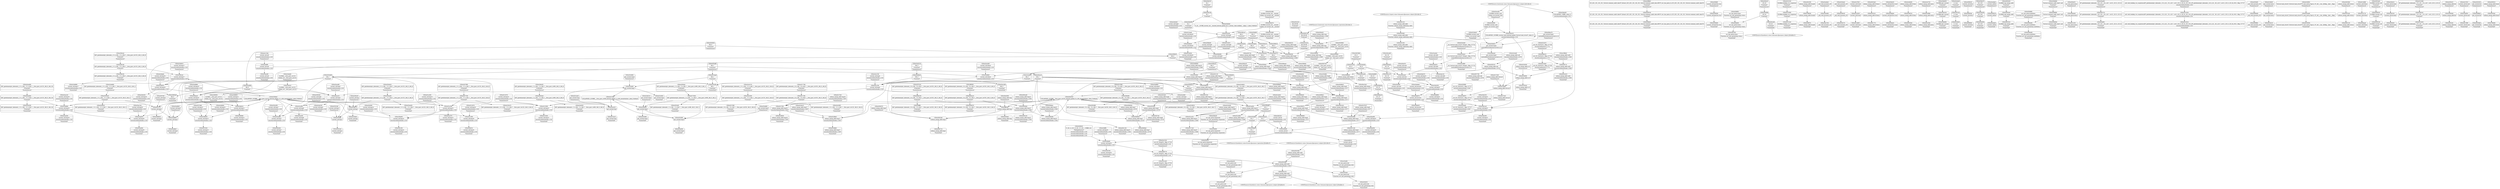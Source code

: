 digraph {
	CE0x42e9610 [shape=record,shape=Mrecord,label="{CE0x42e9610|current_sid:tmp17|security/selinux/hooks.c,218|*SummSource*}"]
	CE0x42f25d0 [shape=record,shape=Mrecord,label="{CE0x42f25d0|selinux_mmap_addr:tmp6|security/selinux/hooks.c,3278|*SummSource*}"]
	CE0x42ec990 [shape=record,shape=Mrecord,label="{CE0x42ec990|GLOBAL:current_task|Global_var:current_task}"]
	CE0x42f59f0 [shape=record,shape=Mrecord,label="{CE0x42f59f0|selinux_mmap_addr:tmp10|security/selinux/hooks.c,3280}"]
	CE0x42eb120 [shape=record,shape=Mrecord,label="{CE0x42eb120|current_sid:call4|security/selinux/hooks.c,218|*SummSink*}"]
	CE0x56c6390 [shape=record,shape=Mrecord,label="{CE0x56c6390|selinux_mmap_addr:tmp|*SummSource*}"]
	CE0x42ffa40 [shape=record,shape=Mrecord,label="{CE0x42ffa40|i32_(i32,_i32,_i16,_i32,_%struct.common_audit_data*)*_bitcast_(i32_(i32,_i32,_i16,_i32,_%struct.common_audit_data.495*)*_avc_has_perm_to_i32_(i32,_i32,_i16,_i32,_%struct.common_audit_data*)*)|*Constant*|*SummSink*}"]
	CE0x42f0df0 [shape=record,shape=Mrecord,label="{CE0x42f0df0|current_sid:land.lhs.true|*SummSource*}"]
	CE0x4333e80 [shape=record,shape=Mrecord,label="{CE0x4333e80|i64_1|*Constant*}"]
	CE0x5ff83f0 [shape=record,shape=Mrecord,label="{CE0x5ff83f0|i64*_getelementptr_inbounds_(_9_x_i64_,_9_x_i64_*___llvm_gcov_ctr255,_i64_0,_i64_0)|*Constant*|*SummSource*}"]
	CE0x4308dd0 [shape=record,shape=Mrecord,label="{CE0x4308dd0|selinux_mmap_addr:tobool|security/selinux/hooks.c,3277}"]
	CE0x4305710 [shape=record,shape=Mrecord,label="{CE0x4305710|selinux_mmap_addr:tmp1|*SummSink*}"]
	CE0x42e6860 [shape=record,shape=Mrecord,label="{CE0x42e6860|current_sid:tmp10|security/selinux/hooks.c,218|*SummSource*}"]
	CE0x42fde90 [shape=record,shape=Mrecord,label="{CE0x42fde90|avc_has_perm:tclass|Function::avc_has_perm&Arg::tclass::}"]
	CE0x4315000 [shape=record,shape=Mrecord,label="{CE0x4315000|GLOBAL:lockdep_rcu_suspicious|*Constant*}"]
	CE0x57f8500 [shape=record,shape=Mrecord,label="{CE0x57f8500|selinux_mmap_addr:if.end4}"]
	CE0x42e9ab0 [shape=record,shape=Mrecord,label="{CE0x42e9ab0|current_sid:tmp18|security/selinux/hooks.c,218|*SummSource*}"]
	CE0x434fa30 [shape=record,shape=Mrecord,label="{CE0x434fa30|i64*_getelementptr_inbounds_(_2_x_i64_,_2_x_i64_*___llvm_gcov_ctr98,_i64_0,_i64_0)|*Constant*|*SummSource*}"]
	CE0x42e9d60 [shape=record,shape=Mrecord,label="{CE0x42e9d60|current_sid:tmp19|security/selinux/hooks.c,218}"]
	CE0x4301130 [shape=record,shape=Mrecord,label="{CE0x4301130|selinux_mmap_addr:tmp13|security/selinux/hooks.c,3281|*SummSink*}"]
	CE0x4304040 [shape=record,shape=Mrecord,label="{CE0x4304040|selinux_mmap_addr:tmp2|security/selinux/hooks.c,3277|*SummSource*}"]
	CE0x42ece80 [shape=record,shape=Mrecord,label="{CE0x42ece80|current_sid:tmp5|security/selinux/hooks.c,218|*SummSource*}"]
	CE0x42f1f50 [shape=record,shape=Mrecord,label="{CE0x42f1f50|i32_0|*Constant*}"]
	CE0x42ee460 [shape=record,shape=Mrecord,label="{CE0x42ee460|_call_void_mcount()_#3}"]
	CE0x4318e40 [shape=record,shape=Mrecord,label="{CE0x4318e40|GLOBAL:current_task|Global_var:current_task|*SummSink*}"]
	CE0x4339e30 [shape=record,shape=Mrecord,label="{CE0x4339e30|_call_void_mcount()_#3}"]
	CE0x4305a40 [shape=record,shape=Mrecord,label="{CE0x4305a40|selinux_mmap_addr:tmp12|security/selinux/hooks.c,3281|*SummSource*}"]
	CE0x4339be0 [shape=record,shape=Mrecord,label="{CE0x4339be0|COLLAPSED:_GCMRE___llvm_gcov_ctr125_internal_global_11_x_i64_zeroinitializer:_elem_0:default:}"]
	CE0x42ef6d0 [shape=record,shape=Mrecord,label="{CE0x42ef6d0|current_sid:tobool|security/selinux/hooks.c,218}"]
	CE0x434cba0 [shape=record,shape=Mrecord,label="{CE0x434cba0|i32_78|*Constant*}"]
	CE0x434d690 [shape=record,shape=Mrecord,label="{CE0x434d690|current_sid:tmp21|security/selinux/hooks.c,218|*SummSink*}"]
	CE0x42ea540 [shape=record,shape=Mrecord,label="{CE0x42ea540|i64*_getelementptr_inbounds_(_11_x_i64_,_11_x_i64_*___llvm_gcov_ctr125,_i64_0,_i64_10)|*Constant*|*SummSink*}"]
	CE0x42f1ec0 [shape=record,shape=Mrecord,label="{CE0x42f1ec0|i64_65536|*Constant*|*SummSink*}"]
	CE0x4309770 [shape=record,shape=Mrecord,label="{CE0x4309770|_ret_i32_%tmp24,_!dbg_!27742|security/selinux/hooks.c,220}"]
	CE0x42e7950 [shape=record,shape=Mrecord,label="{CE0x42e7950|current_sid:if.end|*SummSource*}"]
	CE0x42e6510 [shape=record,shape=Mrecord,label="{CE0x42e6510|get_current:tmp2|*SummSource*}"]
	CE0x42ea490 [shape=record,shape=Mrecord,label="{CE0x42ea490|i64*_getelementptr_inbounds_(_11_x_i64_,_11_x_i64_*___llvm_gcov_ctr125,_i64_0,_i64_10)|*Constant*|*SummSource*}"]
	CE0x42fe010 [shape=record,shape=Mrecord,label="{CE0x42fe010|current_sid:tmp16|security/selinux/hooks.c,218|*SummSink*}"]
	CE0x6265a10 [shape=record,shape=Mrecord,label="{CE0x6265a10|i64*_getelementptr_inbounds_(_9_x_i64_,_9_x_i64_*___llvm_gcov_ctr255,_i64_0,_i64_0)|*Constant*}"]
	CE0x42fc990 [shape=record,shape=Mrecord,label="{CE0x42fc990|i16_45|*Constant*}"]
	CE0x4301f30 [shape=record,shape=Mrecord,label="{CE0x4301f30|selinux_mmap_addr:if.end4|*SummSource*}"]
	CE0x42f3510 [shape=record,shape=Mrecord,label="{CE0x42f3510|selinux_mmap_addr:call|security/selinux/hooks.c,3276}"]
	CE0x42f4930 [shape=record,shape=Mrecord,label="{CE0x42f4930|selinux_mmap_addr:cmp|security/selinux/hooks.c,3280}"]
	CE0x42f27e0 [shape=record,shape=Mrecord,label="{CE0x42f27e0|selinux_mmap_addr:tmp6|security/selinux/hooks.c,3278|*SummSink*}"]
	CE0x43016a0 [shape=record,shape=Mrecord,label="{CE0x43016a0|selinux_mmap_addr:if.then1|*SummSource*}"]
	CE0x4315be0 [shape=record,shape=Mrecord,label="{CE0x4315be0|_ret_i32_%retval.0,_!dbg_!27728|security/selinux/avc.c,775|*SummSink*}"]
	CE0x42e1a00 [shape=record,shape=Mrecord,label="{CE0x42e1a00|_ret_i32_%tmp24,_!dbg_!27742|security/selinux/hooks.c,220|*SummSink*}"]
	CE0x56c6470 [shape=record,shape=Mrecord,label="{CE0x56c6470|i64*_getelementptr_inbounds_(_9_x_i64_,_9_x_i64_*___llvm_gcov_ctr255,_i64_0,_i64_0)|*Constant*|*SummSink*}"]
	CE0x43193b0 [shape=record,shape=Mrecord,label="{CE0x43193b0|current_sid:tmp|*SummSink*}"]
	CE0x434e930 [shape=record,shape=Mrecord,label="{CE0x434e930|current_sid:tmp23|security/selinux/hooks.c,218|*SummSink*}"]
	CE0x5ff8560 [shape=record,shape=Mrecord,label="{CE0x5ff8560|selinux_mmap_addr:tmp}"]
	CE0x433bbb0 [shape=record,shape=Mrecord,label="{CE0x433bbb0|current_sid:land.lhs.true2}"]
	CE0x43352d0 [shape=record,shape=Mrecord,label="{CE0x43352d0|current_sid:tmp1|*SummSource*}"]
	CE0x4313aa0 [shape=record,shape=Mrecord,label="{CE0x4313aa0|i64_1|*Constant*}"]
	CE0x433cb50 [shape=record,shape=Mrecord,label="{CE0x433cb50|i64_5|*Constant*}"]
	CE0x4300930 [shape=record,shape=Mrecord,label="{CE0x4300930|selinux_mmap_addr:tmp7|security/selinux/hooks.c,3278|*SummSource*}"]
	CE0x434f450 [shape=record,shape=Mrecord,label="{CE0x434f450|0:_i32,_4:_i32,_8:_i32,_12:_i32,_:_CMRE_4,8_|*MultipleSource*|security/selinux/hooks.c,218|security/selinux/hooks.c,218|security/selinux/hooks.c,220}"]
	CE0x42fe310 [shape=record,shape=Mrecord,label="{CE0x42fe310|i8_1|*Constant*|*SummSource*}"]
	CE0x42e9680 [shape=record,shape=Mrecord,label="{CE0x42e9680|current_sid:tmp17|security/selinux/hooks.c,218|*SummSink*}"]
	CE0x433aa60 [shape=record,shape=Mrecord,label="{CE0x433aa60|i64*_getelementptr_inbounds_(_11_x_i64_,_11_x_i64_*___llvm_gcov_ctr125,_i64_0,_i64_0)|*Constant*}"]
	CE0x4309b90 [shape=record,shape=Mrecord,label="{CE0x4309b90|selinux_mmap_addr:tmp4|security/selinux/hooks.c,3277|*SummSink*}"]
	CE0x42f2c80 [shape=record,shape=Mrecord,label="{CE0x42f2c80|i64*_getelementptr_inbounds_(_2_x_i64_,_2_x_i64_*___llvm_gcov_ctr98,_i64_0,_i64_1)|*Constant*|*SummSink*}"]
	CE0x42e8400 [shape=record,shape=Mrecord,label="{CE0x42e8400|selinux_mmap_addr:if.then|*SummSource*}"]
	CE0x42ff710 [shape=record,shape=Mrecord,label="{CE0x42ff710|selinux_mmap_addr:call3|security/selinux/hooks.c,3282}"]
	CE0x4302990 [shape=record,shape=Mrecord,label="{CE0x4302990|i32_0|*Constant*|*SummSource*}"]
	CE0x42ed660 [shape=record,shape=Mrecord,label="{CE0x42ed660|current_sid:tmp3}"]
	CE0x434ce10 [shape=record,shape=Mrecord,label="{CE0x434ce10|COLLAPSED:_GCMRE_current_task_external_global_%struct.task_struct*:_elem_0::|security/selinux/hooks.c,218}"]
	CE0x43188e0 [shape=record,shape=Mrecord,label="{CE0x43188e0|selinux_mmap_addr:tmp17|security/selinux/hooks.c,3287}"]
	CE0x434eef0 [shape=record,shape=Mrecord,label="{CE0x434eef0|current_sid:sid|security/selinux/hooks.c,220}"]
	CE0x430bae0 [shape=record,shape=Mrecord,label="{CE0x430bae0|current_sid:tmp10|security/selinux/hooks.c,218}"]
	CE0x4314920 [shape=record,shape=Mrecord,label="{CE0x4314920|get_current:tmp1|*SummSink*}"]
	CE0x42e7c40 [shape=record,shape=Mrecord,label="{CE0x42e7c40|selinux_mmap_addr:tmp5|security/selinux/hooks.c,3277|*SummSink*}"]
	CE0x433a480 [shape=record,shape=Mrecord,label="{CE0x433a480|current_sid:tmp7|security/selinux/hooks.c,218}"]
	CE0x430bbd0 [shape=record,shape=Mrecord,label="{CE0x430bbd0|current_sid:tmp9|security/selinux/hooks.c,218|*SummSource*}"]
	CE0x42e2960 [shape=record,shape=Mrecord,label="{CE0x42e2960|selinux_mmap_addr:entry}"]
	CE0x42e50f0 [shape=record,shape=Mrecord,label="{CE0x42e50f0|i64*_getelementptr_inbounds_(_11_x_i64_,_11_x_i64_*___llvm_gcov_ctr125,_i64_0,_i64_8)|*Constant*|*SummSink*}"]
	CE0x42ea620 [shape=record,shape=Mrecord,label="{CE0x42ea620|current_sid:tmp20|security/selinux/hooks.c,218}"]
	CE0x42f9970 [shape=record,shape=Mrecord,label="{CE0x42f9970|selinux_mmap_addr:tmp4|security/selinux/hooks.c,3277}"]
	CE0x42fc820 [shape=record,shape=Mrecord,label="{CE0x42fc820|avc_has_perm:tsid|Function::avc_has_perm&Arg::tsid::|*SummSink*}"]
	CE0x42f4c20 [shape=record,shape=Mrecord,label="{CE0x42f4c20|i64_5|*Constant*}"]
	CE0x42eb250 [shape=record,shape=Mrecord,label="{CE0x42eb250|GLOBAL:get_current|*Constant*}"]
	CE0x4306b50 [shape=record,shape=Mrecord,label="{CE0x4306b50|selinux_mmap_addr:tmp11|security/selinux/hooks.c,3280}"]
	CE0x42fc2c0 [shape=record,shape=Mrecord,label="{CE0x42fc2c0|i1_true|*Constant*}"]
	CE0x42ed100 [shape=record,shape=Mrecord,label="{CE0x42ed100|current_sid:tmp5|security/selinux/hooks.c,218|*SummSink*}"]
	CE0x4313a10 [shape=record,shape=Mrecord,label="{CE0x4313a10|get_current:tmp|*SummSink*}"]
	CE0x4309660 [shape=record,shape=Mrecord,label="{CE0x4309660|current_sid:entry|*SummSink*}"]
	CE0x4355080 [shape=record,shape=Mrecord,label="{CE0x4355080|get_current:tmp2|*SummSink*}"]
	CE0x42eafa0 [shape=record,shape=Mrecord,label="{CE0x42eafa0|current_sid:call4|security/selinux/hooks.c,218|*SummSource*}"]
	CE0x4316650 [shape=record,shape=Mrecord,label="{CE0x4316650|i64*_getelementptr_inbounds_(_9_x_i64_,_9_x_i64_*___llvm_gcov_ctr255,_i64_0,_i64_7)|*Constant*|*SummSource*}"]
	CE0x43505e0 [shape=record,shape=Mrecord,label="{CE0x43505e0|i64*_getelementptr_inbounds_(_2_x_i64_,_2_x_i64_*___llvm_gcov_ctr98,_i64_0,_i64_0)|*Constant*}"]
	CE0x433dcd0 [shape=record,shape=Mrecord,label="{CE0x433dcd0|i32_218|*Constant*}"]
	CE0x42f2a10 [shape=record,shape=Mrecord,label="{CE0x42f2a10|i64_1|*Constant*}"]
	CE0x4306900 [shape=record,shape=Mrecord,label="{CE0x4306900|selinux_mmap_addr:tmp10|security/selinux/hooks.c,3280|*SummSource*}"]
	CE0x42edde0 [shape=record,shape=Mrecord,label="{CE0x42edde0|current_sid:bb|*SummSource*}"]
	CE0x4316200 [shape=record,shape=Mrecord,label="{CE0x4316200|selinux_mmap_addr:rc.0|*SummSource*}"]
	CE0x42ecf90 [shape=record,shape=Mrecord,label="{CE0x42ecf90|current_sid:tmp6|security/selinux/hooks.c,218}"]
	CE0x433c4b0 [shape=record,shape=Mrecord,label="{CE0x433c4b0|GLOBAL:current_sid.__warned|Global_var:current_sid.__warned|*SummSink*}"]
	CE0x434eac0 [shape=record,shape=Mrecord,label="{CE0x434eac0|i32_1|*Constant*}"]
	CE0x4303430 [shape=record,shape=Mrecord,label="{CE0x4303430|GLOBAL:cap_mmap_addr|*Constant*|*SummSource*}"]
	CE0x431b5b0 [shape=record,shape=Mrecord,label="{CE0x431b5b0|selinux_mmap_addr:tmp15|security/selinux/hooks.c,3286|*SummSource*}"]
	CE0x42f2120 [shape=record,shape=Mrecord,label="{CE0x42f2120|selinux_mmap_addr:addr|Function::selinux_mmap_addr&Arg::addr::|*SummSource*}"]
	CE0x430df90 [shape=record,shape=Mrecord,label="{CE0x430df90|avc_has_perm:auditdata|Function::avc_has_perm&Arg::auditdata::|*SummSource*}"]
	CE0x43344a0 [shape=record,shape=Mrecord,label="{CE0x43344a0|_call_void_mcount()_#3|*SummSource*}"]
	CE0x4338460 [shape=record,shape=Mrecord,label="{CE0x4338460|current_sid:land.lhs.true|*SummSink*}"]
	CE0x4312670 [shape=record,shape=Mrecord,label="{CE0x4312670|current_sid:tmp16|security/selinux/hooks.c,218|*SummSource*}"]
	CE0x42f94b0 [shape=record,shape=Mrecord,label="{CE0x42f94b0|selinux_mmap_addr:tmp8|security/selinux/hooks.c,3280|*SummSink*}"]
	CE0x4309ce0 [shape=record,shape=Mrecord,label="{CE0x4309ce0|i64_2|*Constant*|*SummSource*}"]
	CE0x43007e0 [shape=record,shape=Mrecord,label="{CE0x43007e0|i64_65536|*Constant*}"]
	CE0x42f1e50 [shape=record,shape=Mrecord,label="{CE0x42f1e50|i64_65536|*Constant*|*SummSource*}"]
	CE0x430af10 [shape=record,shape=Mrecord,label="{CE0x430af10|avc_has_perm:entry|*SummSource*}"]
	CE0x42e1550 [shape=record,shape=Mrecord,label="{CE0x42e1550|_ret_i32_%tmp24,_!dbg_!27742|security/selinux/hooks.c,220|*SummSource*}"]
	CE0x430b4d0 [shape=record,shape=Mrecord,label="{CE0x430b4d0|avc_has_perm:ssid|Function::avc_has_perm&Arg::ssid::|*SummSink*}"]
	CE0x433cde0 [shape=record,shape=Mrecord,label="{CE0x433cde0|i64_4|*Constant*}"]
	CE0x42fe710 [shape=record,shape=Mrecord,label="{CE0x42fe710|i8*_getelementptr_inbounds_(_45_x_i8_,_45_x_i8_*_.str12,_i32_0,_i32_0)|*Constant*}"]
	CE0x42f4d60 [shape=record,shape=Mrecord,label="{CE0x42f4d60|i64_4|*Constant*|*SummSource*}"]
	CE0x4302d00 [shape=record,shape=Mrecord,label="{CE0x4302d00|selinux_mmap_addr:tmp3|security/selinux/hooks.c,3277}"]
	CE0x43152e0 [shape=record,shape=Mrecord,label="{CE0x43152e0|GLOBAL:lockdep_rcu_suspicious|*Constant*|*SummSink*}"]
	CE0x43063e0 [shape=record,shape=Mrecord,label="{CE0x43063e0|i64_0|*Constant*|*SummSink*}"]
	CE0x42fda40 [shape=record,shape=Mrecord,label="{CE0x42fda40|avc_has_perm:requested|Function::avc_has_perm&Arg::requested::|*SummSource*}"]
	CE0x42ee6a0 [shape=record,shape=Mrecord,label="{CE0x42ee6a0|_call_void_mcount()_#3|*SummSource*}"]
	CE0x433bdc0 [shape=record,shape=Mrecord,label="{CE0x433bdc0|current_sid:land.lhs.true2|*SummSink*}"]
	CE0x42ebf10 [shape=record,shape=Mrecord,label="{CE0x42ebf10|i64*_getelementptr_inbounds_(_11_x_i64_,_11_x_i64_*___llvm_gcov_ctr125,_i64_0,_i64_1)|*Constant*|*SummSink*}"]
	CE0x43355e0 [shape=record,shape=Mrecord,label="{CE0x43355e0|current_sid:tmp1|*SummSink*}"]
	CE0x42f3990 [shape=record,shape=Mrecord,label="{CE0x42f3990|_ret_i32_%retval.0,_!dbg_!27727|security/selinux/hooks.c,3287|*SummSource*}"]
	CE0x431a370 [shape=record,shape=Mrecord,label="{CE0x431a370|current_sid:tmp13|security/selinux/hooks.c,218|*SummSink*}"]
	CE0x42fc060 [shape=record,shape=Mrecord,label="{CE0x42fc060|current_sid:tmp14|security/selinux/hooks.c,218|*SummSource*}"]
	CE0x4313230 [shape=record,shape=Mrecord,label="{CE0x4313230|_call_void_lockdep_rcu_suspicious(i8*_getelementptr_inbounds_(_25_x_i8_,_25_x_i8_*_.str3,_i32_0,_i32_0),_i32_218,_i8*_getelementptr_inbounds_(_45_x_i8_,_45_x_i8_*_.str12,_i32_0,_i32_0))_#10,_!dbg_!27727|security/selinux/hooks.c,218}"]
	CE0x42e69e0 [shape=record,shape=Mrecord,label="{CE0x42e69e0|current_sid:tmp10|security/selinux/hooks.c,218|*SummSink*}"]
	CE0x4309fb0 [shape=record,shape=Mrecord,label="{CE0x4309fb0|_call_void_mcount()_#3|*SummSink*}"]
	CE0x4316c20 [shape=record,shape=Mrecord,label="{CE0x4316c20|get_current:entry|*SummSink*}"]
	CE0x4317140 [shape=record,shape=Mrecord,label="{CE0x4317140|selinux_mmap_addr:tmp15|security/selinux/hooks.c,3286|*SummSink*}"]
	CE0x43369d0 [shape=record,shape=Mrecord,label="{CE0x43369d0|current_sid:tmp11|security/selinux/hooks.c,218|*SummSink*}"]
	CE0x4316ec0 [shape=record,shape=Mrecord,label="{CE0x4316ec0|_ret_%struct.task_struct*_%tmp4,_!dbg_!27714|./arch/x86/include/asm/current.h,14}"]
	CE0x434d470 [shape=record,shape=Mrecord,label="{CE0x434d470|current_sid:tmp21|security/selinux/hooks.c,218|*SummSource*}"]
	CE0x4318f50 [shape=record,shape=Mrecord,label="{CE0x4318f50|%struct.task_struct*_(%struct.task_struct**)*_asm_movq_%gs:$_1:P_,$0_,_r,im,_dirflag_,_fpsr_,_flags_|*SummSource*}"]
	CE0x42f2a80 [shape=record,shape=Mrecord,label="{CE0x42f2a80|i64_1|*Constant*|*SummSource*}"]
	"CONST[source:0(mediator),value:2(dynamic)][purpose:{object}][SnkIdx:2]"
	CE0x4339540 [shape=record,shape=Mrecord,label="{CE0x4339540|current_sid:tmp6|security/selinux/hooks.c,218|*SummSource*}"]
	CE0x436eae0 [shape=record,shape=Mrecord,label="{CE0x436eae0|get_current:tmp4|./arch/x86/include/asm/current.h,14|*SummSink*}"]
	CE0x42ea1e0 [shape=record,shape=Mrecord,label="{CE0x42ea1e0|current_sid:tmp19|security/selinux/hooks.c,218|*SummSource*}"]
	CE0x42ecad0 [shape=record,shape=Mrecord,label="{CE0x42ecad0|%struct.task_struct*_(%struct.task_struct**)*_asm_movq_%gs:$_1:P_,$0_,_r,im,_dirflag_,_fpsr_,_flags_}"]
	CE0x4317f50 [shape=record,shape=Mrecord,label="{CE0x4317f50|selinux_mmap_addr:tmp16|security/selinux/hooks.c,3287}"]
	CE0x4302120 [shape=record,shape=Mrecord,label="{CE0x4302120|selinux_mmap_addr:return|*SummSink*}"]
	CE0x433a930 [shape=record,shape=Mrecord,label="{CE0x433a930|get_current:tmp3|*SummSink*}"]
	CE0x42fbb60 [shape=record,shape=Mrecord,label="{CE0x42fbb60|i32_1|*Constant*|*SummSink*}"]
	CE0x433e000 [shape=record,shape=Mrecord,label="{CE0x433e000|i32_218|*Constant*|*SummSink*}"]
	CE0x4305ea0 [shape=record,shape=Mrecord,label="{CE0x4305ea0|GLOBAL:cap_mmap_addr|*Constant*}"]
	CE0x42ff9d0 [shape=record,shape=Mrecord,label="{CE0x42ff9d0|i32_(i32,_i32,_i16,_i32,_%struct.common_audit_data*)*_bitcast_(i32_(i32,_i32,_i16,_i32,_%struct.common_audit_data.495*)*_avc_has_perm_to_i32_(i32,_i32,_i16,_i32,_%struct.common_audit_data*)*)|*Constant*|*SummSource*}"]
	CE0x42ec6f0 [shape=record,shape=Mrecord,label="{CE0x42ec6f0|i64_2|*Constant*}"]
	CE0x42fc6f0 [shape=record,shape=Mrecord,label="{CE0x42fc6f0|avc_has_perm:tsid|Function::avc_has_perm&Arg::tsid::|*SummSource*}"]
	CE0x42f5880 [shape=record,shape=Mrecord,label="{CE0x42f5880|selinux_mmap_addr:tmp9|security/selinux/hooks.c,3280|*SummSink*}"]
	CE0x4302a00 [shape=record,shape=Mrecord,label="{CE0x4302a00|i32_0|*Constant*|*SummSink*}"]
	CE0x433a860 [shape=record,shape=Mrecord,label="{CE0x433a860|get_current:tmp3|*SummSource*}"]
	CE0x4300fc0 [shape=record,shape=Mrecord,label="{CE0x4300fc0|selinux_mmap_addr:tmp13|security/selinux/hooks.c,3281|*SummSource*}"]
	CE0x433baa0 [shape=record,shape=Mrecord,label="{CE0x433baa0|current_sid:if.then|*SummSink*}"]
	CE0x4314c40 [shape=record,shape=Mrecord,label="{CE0x4314c40|get_current:tmp|*SummSource*}"]
	CE0x42f1120 [shape=record,shape=Mrecord,label="{CE0x42f1120|selinux_mmap_addr:tmp11|security/selinux/hooks.c,3280|*SummSource*}"]
	CE0x42f2560 [shape=record,shape=Mrecord,label="{CE0x42f2560|selinux_mmap_addr:tmp6|security/selinux/hooks.c,3278}"]
	CE0x430b990 [shape=record,shape=Mrecord,label="{CE0x430b990|current_sid:tmp9|security/selinux/hooks.c,218}"]
	CE0x4377830 [shape=record,shape=Mrecord,label="{CE0x4377830|i64*_getelementptr_inbounds_(_2_x_i64_,_2_x_i64_*___llvm_gcov_ctr98,_i64_0,_i64_1)|*Constant*}"]
	CE0x42fc190 [shape=record,shape=Mrecord,label="{CE0x42fc190|current_sid:tmp14|security/selinux/hooks.c,218|*SummSink*}"]
	CE0x43091d0 [shape=record,shape=Mrecord,label="{CE0x43091d0|GLOBAL:current_sid|*Constant*|*SummSink*}"]
	CE0x42f1250 [shape=record,shape=Mrecord,label="{CE0x42f1250|selinux_mmap_addr:tmp11|security/selinux/hooks.c,3280|*SummSink*}"]
	CE0x6265940 [shape=record,shape=Mrecord,label="{CE0x6265940|selinux_mmap_addr:if.then|*SummSink*}"]
	CE0x4333ef0 [shape=record,shape=Mrecord,label="{CE0x4333ef0|current_sid:tmp1}"]
	CE0x42efed0 [shape=record,shape=Mrecord,label="{CE0x42efed0|GLOBAL:__llvm_gcov_ctr125|Global_var:__llvm_gcov_ctr125|*SummSource*}"]
	CE0x42faf00 [shape=record,shape=Mrecord,label="{CE0x42faf00|i8*_getelementptr_inbounds_(_45_x_i8_,_45_x_i8_*_.str12,_i32_0,_i32_0)|*Constant*|*SummSink*}"]
	CE0x42ef800 [shape=record,shape=Mrecord,label="{CE0x42ef800|current_sid:tobool|security/selinux/hooks.c,218|*SummSink*}"]
	CE0x4308d30 [shape=record,shape=Mrecord,label="{CE0x4308d30|i64_2|*Constant*}"]
	CE0x42f3b30 [shape=record,shape=Mrecord,label="{CE0x42f3b30|current_sid:do.body|*SummSink*}"]
	CE0x430da90 [shape=record,shape=Mrecord,label="{CE0x430da90|avc_has_perm:auditdata|Function::avc_has_perm&Arg::auditdata::|*SummSink*}"]
	CE0x431a6c0 [shape=record,shape=Mrecord,label="{CE0x431a6c0|selinux_mmap_addr:tmp14|security/selinux/hooks.c,3286|*SummSource*}"]
	CE0x42eed40 [shape=record,shape=Mrecord,label="{CE0x42eed40|i32_0|*Constant*}"]
	CE0x42f2af0 [shape=record,shape=Mrecord,label="{CE0x42f2af0|i64_1|*Constant*|*SummSink*}"]
	CE0x42e7300 [shape=record,shape=Mrecord,label="{CE0x42e7300|current_sid:call|security/selinux/hooks.c,218|*SummSource*}"]
	CE0x42e6ff0 [shape=record,shape=Mrecord,label="{CE0x42e6ff0|current_sid:call|security/selinux/hooks.c,218}"]
	CE0x42efcc0 [shape=record,shape=Mrecord,label="{CE0x42efcc0|GLOBAL:__llvm_gcov_ctr125|Global_var:__llvm_gcov_ctr125}"]
	CE0x42fe490 [shape=record,shape=Mrecord,label="{CE0x42fe490|i8_1|*Constant*|*SummSink*}"]
	CE0x4336850 [shape=record,shape=Mrecord,label="{CE0x4336850|current_sid:tmp11|security/selinux/hooks.c,218|*SummSource*}"]
	CE0x42e60c0 [shape=record,shape=Mrecord,label="{CE0x42e60c0|i64_3|*Constant*}"]
	CE0x42e6b10 [shape=record,shape=Mrecord,label="{CE0x42e6b10|current_sid:tmp11|security/selinux/hooks.c,218}"]
	CE0x4315450 [shape=record,shape=Mrecord,label="{CE0x4315450|i8*_getelementptr_inbounds_(_25_x_i8_,_25_x_i8_*_.str3,_i32_0,_i32_0)|*Constant*|*SummSink*}"]
	CE0x433a590 [shape=record,shape=Mrecord,label="{CE0x433a590|current_sid:tmp7|security/selinux/hooks.c,218|*SummSource*}"]
	CE0x43132a0 [shape=record,shape=Mrecord,label="{CE0x43132a0|_call_void_lockdep_rcu_suspicious(i8*_getelementptr_inbounds_(_25_x_i8_,_25_x_i8_*_.str3,_i32_0,_i32_0),_i32_218,_i8*_getelementptr_inbounds_(_45_x_i8_,_45_x_i8_*_.str12,_i32_0,_i32_0))_#10,_!dbg_!27727|security/selinux/hooks.c,218|*SummSource*}"]
	CE0x4305670 [shape=record,shape=Mrecord,label="{CE0x4305670|selinux_mmap_addr:tmp1|*SummSource*}"]
	CE0x4308aa0 [shape=record,shape=Mrecord,label="{CE0x4308aa0|selinux_mmap_addr:tobool|security/selinux/hooks.c,3277|*SummSource*}"]
	CE0x42ec760 [shape=record,shape=Mrecord,label="{CE0x42ec760|current_sid:tmp4|security/selinux/hooks.c,218}"]
	CE0x42f0000 [shape=record,shape=Mrecord,label="{CE0x42f0000|GLOBAL:__llvm_gcov_ctr125|Global_var:__llvm_gcov_ctr125|*SummSink*}"]
	CE0x42fcdb0 [shape=record,shape=Mrecord,label="{CE0x42fcdb0|i32_1|*Constant*}"]
	CE0x431a650 [shape=record,shape=Mrecord,label="{CE0x431a650|selinux_mmap_addr:tmp14|security/selinux/hooks.c,3286}"]
	CE0x42fd0f0 [shape=record,shape=Mrecord,label="{CE0x42fd0f0|avc_has_perm:requested|Function::avc_has_perm&Arg::requested::}"]
	CE0x4309a60 [shape=record,shape=Mrecord,label="{CE0x4309a60|_call_void_mcount()_#3}"]
	CE0x4317bf0 [shape=record,shape=Mrecord,label="{CE0x4317bf0|i64*_getelementptr_inbounds_(_9_x_i64_,_9_x_i64_*___llvm_gcov_ctr255,_i64_0,_i64_8)|*Constant*|*SummSink*}"]
	CE0x59a10c0 [shape=record,shape=Mrecord,label="{CE0x59a10c0|selinux_mmap_addr:tobool|security/selinux/hooks.c,3277|*SummSink*}"]
	CE0x430dc10 [shape=record,shape=Mrecord,label="{CE0x430dc10|_ret_i32_%retval.0,_!dbg_!27728|security/selinux/avc.c,775}"]
	CE0x42f3410 [shape=record,shape=Mrecord,label="{CE0x42f3410|selinux_mmap_addr:bb|*SummSource*}"]
	CE0x42f4a50 [shape=record,shape=Mrecord,label="{CE0x42f4a50|selinux_mmap_addr:cmp|security/selinux/hooks.c,3280|*SummSource*}"]
	CE0x43018d0 [shape=record,shape=Mrecord,label="{CE0x43018d0|selinux_mmap_addr:call2|security/selinux/hooks.c,3281}"]
	CE0x43064f0 [shape=record,shape=Mrecord,label="{CE0x43064f0|i64*_getelementptr_inbounds_(_9_x_i64_,_9_x_i64_*___llvm_gcov_ctr255,_i64_0,_i64_3)|*Constant*}"]
	CE0x42e9910 [shape=record,shape=Mrecord,label="{CE0x42e9910|current_sid:tmp18|security/selinux/hooks.c,218}"]
	CE0x42edf50 [shape=record,shape=Mrecord,label="{CE0x42edf50|current_sid:do.end}"]
	CE0x42ef430 [shape=record,shape=Mrecord,label="{CE0x42ef430|i64*_getelementptr_inbounds_(_2_x_i64_,_2_x_i64_*___llvm_gcov_ctr98,_i64_0,_i64_0)|*Constant*|*SummSink*}"]
	CE0x42f91c0 [shape=record,shape=Mrecord,label="{CE0x42f91c0|i64_5|*Constant*|*SummSource*}"]
	CE0x431a290 [shape=record,shape=Mrecord,label="{CE0x431a290|current_sid:tmp13|security/selinux/hooks.c,218}"]
	CE0x434dd70 [shape=record,shape=Mrecord,label="{CE0x434dd70|current_sid:security|security/selinux/hooks.c,218}"]
	CE0x430b430 [shape=record,shape=Mrecord,label="{CE0x430b430|avc_has_perm:ssid|Function::avc_has_perm&Arg::ssid::|*SummSource*}"]
	CE0x434e490 [shape=record,shape=Mrecord,label="{CE0x434e490|current_sid:tmp23|security/selinux/hooks.c,218}"]
	CE0x434cda0 [shape=record,shape=Mrecord,label="{CE0x434cda0|current_sid:cred|security/selinux/hooks.c,218}"]
	CE0x4350180 [shape=record,shape=Mrecord,label="{CE0x4350180|current_sid:tmp24|security/selinux/hooks.c,220|*SummSink*}"]
	CE0x42f64d0 [shape=record,shape=Mrecord,label="{CE0x42f64d0|selinux_mmap_addr:cmp|security/selinux/hooks.c,3280|*SummSink*}"]
	CE0x4317fc0 [shape=record,shape=Mrecord,label="{CE0x4317fc0|selinux_mmap_addr:tmp16|security/selinux/hooks.c,3287|*SummSource*}"]
	CE0x42ec7d0 [shape=record,shape=Mrecord,label="{CE0x42ec7d0|current_sid:tmp4|security/selinux/hooks.c,218|*SummSource*}"]
	CE0x4307f70 [shape=record,shape=Mrecord,label="{CE0x4307f70|current_sid:tmp2}"]
	CE0x42f2060 [shape=record,shape=Mrecord,label="{CE0x42f2060|selinux_mmap_addr:addr|Function::selinux_mmap_addr&Arg::addr::}"]
	CE0x42ed840 [shape=record,shape=Mrecord,label="{CE0x42ed840|current_sid:tmp3|*SummSource*}"]
	CE0x42e7400 [shape=record,shape=Mrecord,label="{CE0x42e7400|COLLAPSED:_GCMRE___llvm_gcov_ctr98_internal_global_2_x_i64_zeroinitializer:_elem_0:default:}"]
	CE0x4303950 [shape=record,shape=Mrecord,label="{CE0x4303950|i64_0|*Constant*|*SummSource*}"]
	CE0x4339c50 [shape=record,shape=Mrecord,label="{CE0x4339c50|current_sid:tmp|*SummSource*}"]
	CE0x4338390 [shape=record,shape=Mrecord,label="{CE0x4338390|current_sid:land.lhs.true}"]
	CE0x42fba80 [shape=record,shape=Mrecord,label="{CE0x42fba80|i32_1|*Constant*|*SummSource*}"]
	CE0x42fcb10 [shape=record,shape=Mrecord,label="{CE0x42fcb10|i16_45|*Constant*|*SummSource*}"]
	CE0x42fd080 [shape=record,shape=Mrecord,label="{CE0x42fd080|%struct.common_audit_data*_null|*Constant*}"]
	CE0x43033c0 [shape=record,shape=Mrecord,label="{CE0x43033c0|GLOBAL:cap_mmap_addr|*Constant*|*SummSink*}"]
	CE0x431a940 [shape=record,shape=Mrecord,label="{CE0x431a940|selinux_mmap_addr:tmp14|security/selinux/hooks.c,3286|*SummSink*}"]
	CE0x4313310 [shape=record,shape=Mrecord,label="{CE0x4313310|_call_void_lockdep_rcu_suspicious(i8*_getelementptr_inbounds_(_25_x_i8_,_25_x_i8_*_.str3,_i32_0,_i32_0),_i32_218,_i8*_getelementptr_inbounds_(_45_x_i8_,_45_x_i8_*_.str12,_i32_0,_i32_0))_#10,_!dbg_!27727|security/selinux/hooks.c,218|*SummSink*}"]
	CE0x42e25b0 [shape=record,shape=Mrecord,label="{CE0x42e25b0|selinux_mmap_addr:entry|*SummSink*}"]
	CE0x42f9610 [shape=record,shape=Mrecord,label="{CE0x42f9610|i64_4|*Constant*}"]
	CE0x42ec8d0 [shape=record,shape=Mrecord,label="{CE0x42ec8d0|current_sid:tmp4|security/selinux/hooks.c,218|*SummSink*}"]
	CE0x430d940 [shape=record,shape=Mrecord,label="{CE0x430d940|%struct.common_audit_data*_null|*Constant*|*SummSink*}"]
	CE0x4318a10 [shape=record,shape=Mrecord,label="{CE0x4318a10|selinux_mmap_addr:tmp17|security/selinux/hooks.c,3287|*SummSource*}"]
	CE0x434b830 [shape=record,shape=Mrecord,label="{CE0x434b830|GLOBAL:get_current|*Constant*|*SummSource*}"]
	CE0x43036b0 [shape=record,shape=Mrecord,label="{CE0x43036b0|GLOBAL:__llvm_gcov_ctr255|Global_var:__llvm_gcov_ctr255|*SummSource*}"]
	CE0x4334570 [shape=record,shape=Mrecord,label="{CE0x4334570|_call_void_mcount()_#3|*SummSink*}"]
	CE0x42e3750 [shape=record,shape=Mrecord,label="{CE0x42e3750|selinux_mmap_addr:entry|*SummSource*}"]
	CE0x434cc10 [shape=record,shape=Mrecord,label="{CE0x434cc10|i32_78|*Constant*|*SummSink*}"]
	CE0x4314600 [shape=record,shape=Mrecord,label="{CE0x4314600|current_sid:if.end|*SummSink*}"]
	CE0x42fb530 [shape=record,shape=Mrecord,label="{CE0x42fb530|i64*_getelementptr_inbounds_(_11_x_i64_,_11_x_i64_*___llvm_gcov_ctr125,_i64_0,_i64_9)|*Constant*|*SummSink*}"]
	CE0x4316b00 [shape=record,shape=Mrecord,label="{CE0x4316b00|get_current:entry|*SummSource*}"]
	CE0x434de50 [shape=record,shape=Mrecord,label="{CE0x434de50|current_sid:security|security/selinux/hooks.c,218|*SummSink*}"]
	CE0x4316810 [shape=record,shape=Mrecord,label="{CE0x4316810|i64*_getelementptr_inbounds_(_9_x_i64_,_9_x_i64_*___llvm_gcov_ctr255,_i64_0,_i64_7)|*Constant*|*SummSink*}"]
	CE0x42e6130 [shape=record,shape=Mrecord,label="{CE0x42e6130|i64_3|*Constant*|*SummSource*}"]
	CE0x4300e90 [shape=record,shape=Mrecord,label="{CE0x4300e90|selinux_mmap_addr:tmp13|security/selinux/hooks.c,3281}"]
	CE0x43174c0 [shape=record,shape=Mrecord,label="{CE0x43174c0|selinux_mmap_addr:retval.0|*SummSink*}"]
	CE0x42f22e0 [shape=record,shape=Mrecord,label="{CE0x42f22e0|selinux_mmap_addr:return}"]
	CE0x42f56e0 [shape=record,shape=Mrecord,label="{CE0x42f56e0|selinux_mmap_addr:tmp9|security/selinux/hooks.c,3280}"]
	CE0x434fff0 [shape=record,shape=Mrecord,label="{CE0x434fff0|current_sid:tmp24|security/selinux/hooks.c,220|*SummSource*}"]
	CE0x43069e0 [shape=record,shape=Mrecord,label="{CE0x43069e0|selinux_mmap_addr:tmp10|security/selinux/hooks.c,3280|*SummSink*}"]
	CE0x42e64a0 [shape=record,shape=Mrecord,label="{CE0x42e64a0|get_current:tmp2}"]
	CE0x430d070 [shape=record,shape=Mrecord,label="{CE0x430d070|i64_4|*Constant*|*SummSink*}"]
	CE0x430bca0 [shape=record,shape=Mrecord,label="{CE0x430bca0|current_sid:tmp9|security/selinux/hooks.c,218|*SummSink*}"]
	CE0x4339b70 [shape=record,shape=Mrecord,label="{CE0x4339b70|current_sid:tmp}"]
	CE0x42fbe90 [shape=record,shape=Mrecord,label="{CE0x42fbe90|current_sid:tmp14|security/selinux/hooks.c,218}"]
	CE0x430d310 [shape=record,shape=Mrecord,label="{CE0x430d310|selinux_mmap_addr:tmp8|security/selinux/hooks.c,3280|*SummSource*}"]
	CE0x434f6e0 [shape=record,shape=Mrecord,label="{CE0x434f6e0|get_current:bb}"]
	CE0x4312c30 [shape=record,shape=Mrecord,label="{CE0x4312c30|avc_has_perm:entry|*SummSink*}"]
	CE0x42e8cd0 [shape=record,shape=Mrecord,label="{CE0x42e8cd0|current_sid:tmp8|security/selinux/hooks.c,218|*SummSource*}"]
	CE0x4309e40 [shape=record,shape=Mrecord,label="{CE0x4309e40|selinux_mmap_addr:tmp2|security/selinux/hooks.c,3277|*SummSink*}"]
	CE0x43059d0 [shape=record,shape=Mrecord,label="{CE0x43059d0|selinux_mmap_addr:tmp12|security/selinux/hooks.c,3281}"]
	CE0x43092b0 [shape=record,shape=Mrecord,label="{CE0x43092b0|current_sid:entry}"]
	CE0x42f99e0 [shape=record,shape=Mrecord,label="{CE0x42f99e0|selinux_mmap_addr:tmp4|security/selinux/hooks.c,3277|*SummSource*}"]
	CE0x42ebd60 [shape=record,shape=Mrecord,label="{CE0x42ebd60|i64*_getelementptr_inbounds_(_11_x_i64_,_11_x_i64_*___llvm_gcov_ctr125,_i64_0,_i64_1)|*Constant*|*SummSource*}"]
	CE0x430d6c0 [shape=record,shape=Mrecord,label="{CE0x430d6c0|selinux_mmap_addr:tmp3|security/selinux/hooks.c,3277|*SummSource*}"]
	CE0x4301940 [shape=record,shape=Mrecord,label="{CE0x4301940|selinux_mmap_addr:call2|security/selinux/hooks.c,3281|*SummSource*}"]
	CE0x4338520 [shape=record,shape=Mrecord,label="{CE0x4338520|current_sid:bb}"]
	CE0x434dc00 [shape=record,shape=Mrecord,label="{CE0x434dc00|COLLAPSED:_CMRE:_elem_0::|security/selinux/hooks.c,218}"]
	CE0x434f050 [shape=record,shape=Mrecord,label="{CE0x434f050|current_sid:sid|security/selinux/hooks.c,220|*SummSink*}"]
	CE0x42f3a00 [shape=record,shape=Mrecord,label="{CE0x42f3a00|_ret_i32_%retval.0,_!dbg_!27727|security/selinux/hooks.c,3287|*SummSink*}"]
	CE0x4319e70 [shape=record,shape=Mrecord,label="{CE0x4319e70|i64*_getelementptr_inbounds_(_11_x_i64_,_11_x_i64_*___llvm_gcov_ctr125,_i64_0,_i64_6)|*Constant*|*SummSink*}"]
	CE0x42ead10 [shape=record,shape=Mrecord,label="{CE0x42ead10|current_sid:call4|security/selinux/hooks.c,218}"]
	CE0x430b150 [shape=record,shape=Mrecord,label="{CE0x430b150|avc_has_perm:ssid|Function::avc_has_perm&Arg::ssid::}"]
	CE0x430d200 [shape=record,shape=Mrecord,label="{CE0x430d200|selinux_mmap_addr:tmp8|security/selinux/hooks.c,3280}"]
	CE0x4316f60 [shape=record,shape=Mrecord,label="{CE0x4316f60|_ret_%struct.task_struct*_%tmp4,_!dbg_!27714|./arch/x86/include/asm/current.h,14|*SummSink*}"]
	CE0x4308050 [shape=record,shape=Mrecord,label="{CE0x4308050|current_sid:tmp2|*SummSink*}"]
	"CONST[source:0(mediator),value:0(static)][purpose:{operation}][SnkIdx:3]"
	CE0x433c380 [shape=record,shape=Mrecord,label="{CE0x433c380|GLOBAL:current_sid.__warned|Global_var:current_sid.__warned|*SummSource*}"]
	CE0x43009a0 [shape=record,shape=Mrecord,label="{CE0x43009a0|selinux_mmap_addr:tmp7|security/selinux/hooks.c,3278|*SummSink*}"]
	CE0x42ed8e0 [shape=record,shape=Mrecord,label="{CE0x42ed8e0|current_sid:tmp3|*SummSink*}"]
	CE0x42e8e40 [shape=record,shape=Mrecord,label="{CE0x42e8e40|current_sid:tobool1|security/selinux/hooks.c,218}"]
	CE0x434e590 [shape=record,shape=Mrecord,label="{CE0x434e590|current_sid:tmp22|security/selinux/hooks.c,218|*SummSink*}"]
	CE0x4350330 [shape=record,shape=Mrecord,label="{CE0x4350330|get_current:bb|*SummSource*}"]
	CE0x4316cb0 [shape=record,shape=Mrecord,label="{CE0x4316cb0|_ret_%struct.task_struct*_%tmp4,_!dbg_!27714|./arch/x86/include/asm/current.h,14|*SummSource*}"]
	CE0x42fb1d0 [shape=record,shape=Mrecord,label="{CE0x42fb1d0|i64*_getelementptr_inbounds_(_11_x_i64_,_11_x_i64_*___llvm_gcov_ctr125,_i64_0,_i64_9)|*Constant*}"]
	"CONST[source:1(input),value:2(dynamic)][purpose:{object}][SrcIdx:3]"
	CE0x4300e20 [shape=record,shape=Mrecord,label="{CE0x4300e20|GLOBAL:current_sid|*Constant*}"]
	CE0x4312070 [shape=record,shape=Mrecord,label="{CE0x4312070|current_sid:tmp15|security/selinux/hooks.c,218|*SummSource*}"]
	"CONST[source:0(mediator),value:2(dynamic)][purpose:{subject}][SnkIdx:0]"
	CE0x57f8460 [shape=record,shape=Mrecord,label="{CE0x57f8460|selinux_mmap_addr:if.end|*SummSink*}"]
	CE0x43055d0 [shape=record,shape=Mrecord,label="{CE0x43055d0|selinux_mmap_addr:tmp1}"]
	CE0x434f140 [shape=record,shape=Mrecord,label="{CE0x434f140|current_sid:sid|security/selinux/hooks.c,220|*SummSource*}"]
	CE0x4318b80 [shape=record,shape=Mrecord,label="{CE0x4318b80|selinux_mmap_addr:tmp17|security/selinux/hooks.c,3287|*SummSink*}"]
	CE0x430de80 [shape=record,shape=Mrecord,label="{CE0x430de80|avc_has_perm:auditdata|Function::avc_has_perm&Arg::auditdata::}"]
	CE0x43004d0 [shape=record,shape=Mrecord,label="{CE0x43004d0|selinux_mmap_addr:bb}"]
	CE0x42e5370 [shape=record,shape=Mrecord,label="{CE0x42e5370|i64*_getelementptr_inbounds_(_11_x_i64_,_11_x_i64_*___llvm_gcov_ctr125,_i64_0,_i64_8)|*Constant*|*SummSource*}"]
	CE0x42ea940 [shape=record,shape=Mrecord,label="{CE0x42ea940|current_sid:tmp20|security/selinux/hooks.c,218|*SummSink*}"]
	CE0x4302d90 [shape=record,shape=Mrecord,label="{CE0x4302d90|selinux_mmap_addr:tmp5|security/selinux/hooks.c,3277}"]
	CE0x4334610 [shape=record,shape=Mrecord,label="{CE0x4334610|get_current:tmp4|./arch/x86/include/asm/current.h,14}"]
	CE0x4315b70 [shape=record,shape=Mrecord,label="{CE0x4315b70|_ret_i32_%retval.0,_!dbg_!27728|security/selinux/avc.c,775|*SummSource*}"]
	CE0x4307fe0 [shape=record,shape=Mrecord,label="{CE0x4307fe0|current_sid:tmp2|*SummSource*}"]
	CE0x42fb5a0 [shape=record,shape=Mrecord,label="{CE0x42fb5a0|current_sid:tmp17|security/selinux/hooks.c,218}"]
	CE0x42e7b10 [shape=record,shape=Mrecord,label="{CE0x42e7b10|selinux_mmap_addr:tmp5|security/selinux/hooks.c,3277|*SummSource*}"]
	CE0x43120e0 [shape=record,shape=Mrecord,label="{CE0x43120e0|current_sid:tmp15|security/selinux/hooks.c,218|*SummSink*}"]
	CE0x42e9c30 [shape=record,shape=Mrecord,label="{CE0x42e9c30|current_sid:tmp18|security/selinux/hooks.c,218|*SummSink*}"]
	CE0x4317760 [shape=record,shape=Mrecord,label="{CE0x4317760|i64*_getelementptr_inbounds_(_9_x_i64_,_9_x_i64_*___llvm_gcov_ctr255,_i64_0,_i64_8)|*Constant*|*SummSource*}"]
	CE0x4354ef0 [shape=record,shape=Mrecord,label="{CE0x4354ef0|get_current:tmp1}"]
	CE0x434cfb0 [shape=record,shape=Mrecord,label="{CE0x434cfb0|current_sid:cred|security/selinux/hooks.c,218|*SummSink*}"]
	CE0x42e7db0 [shape=record,shape=Mrecord,label="{CE0x42e7db0|i64*_getelementptr_inbounds_(_9_x_i64_,_9_x_i64_*___llvm_gcov_ctr255,_i64_0,_i64_3)|*Constant*|*SummSource*}"]
	CE0x4354f60 [shape=record,shape=Mrecord,label="{CE0x4354f60|get_current:tmp1|*SummSource*}"]
	CE0x4301770 [shape=record,shape=Mrecord,label="{CE0x4301770|selinux_mmap_addr:if.then1|*SummSink*}"]
	CE0x4316000 [shape=record,shape=Mrecord,label="{CE0x4316000|selinux_mmap_addr:rc.0}"]
	CE0x433d5b0 [shape=record,shape=Mrecord,label="{CE0x433d5b0|0:_i8,_:_GCMR_current_sid.__warned_internal_global_i8_0,_section_.data.unlikely_,_align_1:_elem_0:default:}"]
	CE0x42f31b0 [shape=record,shape=Mrecord,label="{CE0x42f31b0|selinux_mmap_addr:bb|*SummSink*}"]
	CE0x434d2f0 [shape=record,shape=Mrecord,label="{CE0x434d2f0|current_sid:tmp21|security/selinux/hooks.c,218}"]
	CE0x42e4e40 [shape=record,shape=Mrecord,label="{CE0x42e4e40|i1_true|*Constant*|*SummSource*}"]
	CE0x4316a50 [shape=record,shape=Mrecord,label="{CE0x4316a50|get_current:entry}"]
	CE0x42ff840 [shape=record,shape=Mrecord,label="{CE0x42ff840|selinux_mmap_addr:call3|security/selinux/hooks.c,3282|*SummSource*}"]
	CE0x4314530 [shape=record,shape=Mrecord,label="{CE0x4314530|current_sid:if.end}"]
	CE0x42e7880 [shape=record,shape=Mrecord,label="{CE0x42e7880|current_sid:do.end|*SummSink*}"]
	CE0x434e7b0 [shape=record,shape=Mrecord,label="{CE0x434e7b0|current_sid:tmp23|security/selinux/hooks.c,218|*SummSource*}"]
	CE0x42ec660 [shape=record,shape=Mrecord,label="{CE0x42ec660|i64_0|*Constant*}"]
	CE0x42fb3a0 [shape=record,shape=Mrecord,label="{CE0x42fb3a0|i64*_getelementptr_inbounds_(_11_x_i64_,_11_x_i64_*___llvm_gcov_ctr125,_i64_0,_i64_9)|*Constant*|*SummSource*}"]
	CE0x42eca40 [shape=record,shape=Mrecord,label="{CE0x42eca40|GLOBAL:current_task|Global_var:current_task|*SummSource*}"]
	CE0x43037e0 [shape=record,shape=Mrecord,label="{CE0x43037e0|GLOBAL:__llvm_gcov_ctr255|Global_var:__llvm_gcov_ctr255|*SummSink*}"]
	CE0x42f2fa0 [shape=record,shape=Mrecord,label="{CE0x42f2fa0|selinux_mmap_addr:if.end}"]
	CE0x43374b0 [shape=record,shape=Mrecord,label="{CE0x43374b0|current_sid:tmp12|security/selinux/hooks.c,218|*SummSource*}"]
	CE0x433bd20 [shape=record,shape=Mrecord,label="{CE0x433bd20|current_sid:land.lhs.true2|*SummSource*}"]
	CE0x42f13c0 [shape=record,shape=Mrecord,label="{CE0x42f13c0|i64*_getelementptr_inbounds_(_9_x_i64_,_9_x_i64_*___llvm_gcov_ctr255,_i64_0,_i64_6)|*Constant*|*SummSource*}"]
	CE0x4318630 [shape=record,shape=Mrecord,label="{CE0x4318630|selinux_mmap_addr:tmp16|security/selinux/hooks.c,3287|*SummSink*}"]
	"CONST[source:2(external),value:0(static)][purpose:{operation}][SrcIdx:2]"
	CE0x4301a70 [shape=record,shape=Mrecord,label="{CE0x4301a70|selinux_mmap_addr:call2|security/selinux/hooks.c,3281|*SummSink*}"]
	CE0x42e1b10 [shape=record,shape=Mrecord,label="{CE0x42e1b10|selinux_mmap_addr:call3|security/selinux/hooks.c,3282|*SummSink*}"]
	CE0x42df7e0 [shape=record,shape=Mrecord,label="{CE0x42df7e0|i32_(i32,_i32,_i16,_i32,_%struct.common_audit_data*)*_bitcast_(i32_(i32,_i32,_i16,_i32,_%struct.common_audit_data.495*)*_avc_has_perm_to_i32_(i32,_i32,_i16,_i32,_%struct.common_audit_data*)*)|*Constant*}"]
	CE0x4302c30 [shape=record,shape=Mrecord,label="{CE0x4302c30|selinux_mmap_addr:tmp3|security/selinux/hooks.c,3277|*SummSink*}"]
	CE0x4300850 [shape=record,shape=Mrecord,label="{CE0x4300850|selinux_mmap_addr:tmp7|security/selinux/hooks.c,3278}"]
	CE0x42ec580 [shape=record,shape=Mrecord,label="{CE0x42ec580|i64_3|*Constant*|*SummSink*}"]
	CE0x4305c50 [shape=record,shape=Mrecord,label="{CE0x4305c50|selinux_mmap_addr:tmp12|security/selinux/hooks.c,3281|*SummSink*}"]
	CE0x42fe140 [shape=record,shape=Mrecord,label="{CE0x42fe140|i8_1|*Constant*}"]
	CE0x43163a0 [shape=record,shape=Mrecord,label="{CE0x43163a0|selinux_mmap_addr:rc.0|*SummSink*}"]
	CE0x4319030 [shape=record,shape=Mrecord,label="{CE0x4319030|%struct.task_struct*_(%struct.task_struct**)*_asm_movq_%gs:$_1:P_,$0_,_r,im,_dirflag_,_fpsr_,_flags_|*SummSink*}"]
	CE0x42f29a0 [shape=record,shape=Mrecord,label="{CE0x42f29a0|selinux_mmap_addr:tmp|*SummSink*}"]
	CE0x434fe60 [shape=record,shape=Mrecord,label="{CE0x434fe60|current_sid:tmp24|security/selinux/hooks.c,220}"]
	CE0x42f3010 [shape=record,shape=Mrecord,label="{CE0x42f3010|selinux_mmap_addr:if.end|*SummSource*}"]
	CE0x42ece10 [shape=record,shape=Mrecord,label="{CE0x42ece10|current_sid:tmp5|security/selinux/hooks.c,218}"]
	CE0x43353a0 [shape=record,shape=Mrecord,label="{CE0x43353a0|i64*_getelementptr_inbounds_(_11_x_i64_,_11_x_i64_*___llvm_gcov_ctr125,_i64_0,_i64_1)|*Constant*}"]
	CE0x434dde0 [shape=record,shape=Mrecord,label="{CE0x434dde0|current_sid:security|security/selinux/hooks.c,218|*SummSource*}"]
	CE0x42f1010 [shape=record,shape=Mrecord,label="{CE0x42f1010|selinux_mmap_addr:if.then1}"]
	CE0x42edeb0 [shape=record,shape=Mrecord,label="{CE0x42edeb0|current_sid:bb|*SummSink*}"]
	CE0x43550f0 [shape=record,shape=Mrecord,label="{CE0x43550f0|get_current:tmp3}"]
	CE0x4313ed0 [shape=record,shape=Mrecord,label="{CE0x4313ed0|current_sid:tobool1|security/selinux/hooks.c,218|*SummSource*}"]
	CE0x431abb0 [shape=record,shape=Mrecord,label="{CE0x431abb0|selinux_mmap_addr:retval.0}"]
	CE0x4336b30 [shape=record,shape=Mrecord,label="{CE0x4336b30|current_sid:tmp12|security/selinux/hooks.c,218}"]
	CE0x4309420 [shape=record,shape=Mrecord,label="{CE0x4309420|current_sid:entry|*SummSource*}"]
	CE0x42e5e80 [shape=record,shape=Mrecord,label="{CE0x42e5e80|current_sid:tobool|security/selinux/hooks.c,218|*SummSource*}"]
	"CONST[source:0(mediator),value:2(dynamic)][purpose:{subject}][SrcIdx:5]"
	CE0x433c5e0 [shape=record,shape=Mrecord,label="{CE0x433c5e0|current_sid:tmp8|security/selinux/hooks.c,218}"]
	CE0x42f9b30 [shape=record,shape=Mrecord,label="{CE0x42f9b30|i64_0|*Constant*}"]
	CE0x434da10 [shape=record,shape=Mrecord,label="{CE0x434da10|i32_22|*Constant*|*SummSink*}"]
	CE0x434cc80 [shape=record,shape=Mrecord,label="{CE0x434cc80|i32_78|*Constant*|*SummSource*}"]
	CE0x4337630 [shape=record,shape=Mrecord,label="{CE0x4337630|current_sid:tmp12|security/selinux/hooks.c,218|*SummSink*}"]
	CE0x434d800 [shape=record,shape=Mrecord,label="{CE0x434d800|i32_22|*Constant*|*SummSource*}"]
	CE0x42fcf20 [shape=record,shape=Mrecord,label="{CE0x42fcf20|avc_has_perm:requested|Function::avc_has_perm&Arg::requested::|*SummSink*}"]
	CE0x42fe780 [shape=record,shape=Mrecord,label="{CE0x42fe780|avc_has_perm:tclass|Function::avc_has_perm&Arg::tclass::|*SummSink*}"]
	CE0x42ea0b0 [shape=record,shape=Mrecord,label="{CE0x42ea0b0|i64*_getelementptr_inbounds_(_11_x_i64_,_11_x_i64_*___llvm_gcov_ctr125,_i64_0,_i64_10)|*Constant*}"]
	CE0x434cf10 [shape=record,shape=Mrecord,label="{CE0x434cf10|current_sid:cred|security/selinux/hooks.c,218|*SummSource*}"]
	CE0x43379f0 [shape=record,shape=Mrecord,label="{CE0x43379f0|i64*_getelementptr_inbounds_(_11_x_i64_,_11_x_i64_*___llvm_gcov_ctr125,_i64_0,_i64_6)|*Constant*|*SummSource*}"]
	CE0x433a300 [shape=record,shape=Mrecord,label="{CE0x433a300|current_sid:tmp6|security/selinux/hooks.c,218|*SummSink*}"]
	CE0x43504b0 [shape=record,shape=Mrecord,label="{CE0x43504b0|get_current:bb|*SummSink*}"]
	CE0x4303df0 [shape=record,shape=Mrecord,label="{CE0x4303df0|i64*_getelementptr_inbounds_(_9_x_i64_,_9_x_i64_*___llvm_gcov_ctr255,_i64_0,_i64_3)|*Constant*|*SummSink*}"]
	CE0x42fcc40 [shape=record,shape=Mrecord,label="{CE0x42fcc40|i16_45|*Constant*|*SummSink*}"]
	CE0x4312000 [shape=record,shape=Mrecord,label="{CE0x4312000|current_sid:tmp15|security/selinux/hooks.c,218}"]
	CE0x4315250 [shape=record,shape=Mrecord,label="{CE0x4315250|GLOBAL:lockdep_rcu_suspicious|*Constant*|*SummSource*}"]
	CE0x4314050 [shape=record,shape=Mrecord,label="{CE0x4314050|current_sid:tobool1|security/selinux/hooks.c,218|*SummSink*}"]
	CE0x4317450 [shape=record,shape=Mrecord,label="{CE0x4317450|selinux_mmap_addr:retval.0|*SummSource*}"]
	CE0x436ea70 [shape=record,shape=Mrecord,label="{CE0x436ea70|get_current:tmp4|./arch/x86/include/asm/current.h,14|*SummSource*}"]
	CE0x43175f0 [shape=record,shape=Mrecord,label="{CE0x43175f0|i64*_getelementptr_inbounds_(_9_x_i64_,_9_x_i64_*___llvm_gcov_ctr255,_i64_0,_i64_8)|*Constant*}"]
	CE0x43020b0 [shape=record,shape=Mrecord,label="{CE0x43020b0|selinux_mmap_addr:return|*SummSource*}"]
	CE0x4314880 [shape=record,shape=Mrecord,label="{CE0x4314880|current_sid:if.then|*SummSource*}"]
	CE0x42f30a0 [shape=record,shape=Mrecord,label="{CE0x42f30a0|i64*_getelementptr_inbounds_(_2_x_i64_,_2_x_i64_*___llvm_gcov_ctr98,_i64_0,_i64_1)|*Constant*|*SummSource*}"]
	CE0x433ab50 [shape=record,shape=Mrecord,label="{CE0x433ab50|i64*_getelementptr_inbounds_(_11_x_i64_,_11_x_i64_*___llvm_gcov_ctr125,_i64_0,_i64_0)|*Constant*|*SummSource*}"]
	CE0x433b470 [shape=record,shape=Mrecord,label="{CE0x433b470|GLOBAL:current_sid.__warned|Global_var:current_sid.__warned}"]
	CE0x4301be0 [shape=record,shape=Mrecord,label="{CE0x4301be0|GLOBAL:current_sid|*Constant*|*SummSource*}"]
	CE0x42e7810 [shape=record,shape=Mrecord,label="{CE0x42e7810|current_sid:do.end|*SummSource*}"]
	CE0x434d5a0 [shape=record,shape=Mrecord,label="{CE0x434d5a0|i32_22|*Constant*}"]
	CE0x42f2200 [shape=record,shape=Mrecord,label="{CE0x42f2200|selinux_mmap_addr:addr|Function::selinux_mmap_addr&Arg::addr::|*SummSink*}"]
	CE0x434e320 [shape=record,shape=Mrecord,label="{CE0x434e320|current_sid:tmp22|security/selinux/hooks.c,218|*SummSource*}"]
	CE0x4315390 [shape=record,shape=Mrecord,label="{CE0x4315390|i8*_getelementptr_inbounds_(_25_x_i8_,_25_x_i8_*_.str3,_i32_0,_i32_0)|*Constant*|*SummSource*}"]
	CE0x42f2b60 [shape=record,shape=Mrecord,label="{CE0x42f2b60|_call_void_mcount()_#3|*SummSource*}"]
	CE0x430ada0 [shape=record,shape=Mrecord,label="{CE0x430ada0|avc_has_perm:entry}"]
	CE0x42e4fc0 [shape=record,shape=Mrecord,label="{CE0x42e4fc0|i1_true|*Constant*|*SummSink*}"]
	CE0x42ea7a0 [shape=record,shape=Mrecord,label="{CE0x42ea7a0|current_sid:tmp20|security/selinux/hooks.c,218|*SummSource*}"]
	CE0x4309d50 [shape=record,shape=Mrecord,label="{CE0x4309d50|i64_2|*Constant*|*SummSink*}"]
	CE0x430d100 [shape=record,shape=Mrecord,label="{CE0x430d100|i64*_getelementptr_inbounds_(_9_x_i64_,_9_x_i64_*___llvm_gcov_ctr255,_i64_0,_i64_6)|*Constant*}"]
	CE0x42fdf00 [shape=record,shape=Mrecord,label="{CE0x42fdf00|avc_has_perm:tclass|Function::avc_has_perm&Arg::tclass::|*SummSource*}"]
	CE0x431a300 [shape=record,shape=Mrecord,label="{CE0x431a300|current_sid:tmp13|security/selinux/hooks.c,218|*SummSource*}"]
	CE0x42fe5c0 [shape=record,shape=Mrecord,label="{CE0x42fe5c0|i8*_getelementptr_inbounds_(_25_x_i8_,_25_x_i8_*_.str3,_i32_0,_i32_0)|*Constant*}"]
	CE0x42f5750 [shape=record,shape=Mrecord,label="{CE0x42f5750|selinux_mmap_addr:tmp9|security/selinux/hooks.c,3280|*SummSource*}"]
	CE0x433b340 [shape=record,shape=Mrecord,label="{CE0x433b340|current_sid:tmp7|security/selinux/hooks.c,218|*SummSink*}"]
	CE0x4337760 [shape=record,shape=Mrecord,label="{CE0x4337760|i64*_getelementptr_inbounds_(_11_x_i64_,_11_x_i64_*___llvm_gcov_ctr125,_i64_0,_i64_6)|*Constant*}"]
	CE0x4313d10 [shape=record,shape=Mrecord,label="{CE0x4313d10|current_sid:tmp8|security/selinux/hooks.c,218|*SummSink*}"]
	CE0x431ac20 [shape=record,shape=Mrecord,label="{CE0x431ac20|selinux_mmap_addr:tmp15|security/selinux/hooks.c,3286}"]
	CE0x42f4410 [shape=record,shape=Mrecord,label="{CE0x42f4410|current_sid:do.body|*SummSource*}"]
	CE0x434e1a0 [shape=record,shape=Mrecord,label="{CE0x434e1a0|current_sid:tmp22|security/selinux/hooks.c,218}"]
	CE0x42e8310 [shape=record,shape=Mrecord,label="{CE0x42e8310|selinux_mmap_addr:if.then}"]
	CE0x42e3af0 [shape=record,shape=Mrecord,label="{CE0x42e3af0|selinux_mmap_addr:call|security/selinux/hooks.c,3276|*SummSource*}"]
	CE0x4307700 [shape=record,shape=Mrecord,label="{CE0x4307700|selinux_mmap_addr:call|security/selinux/hooks.c,3276|*SummSink*}"]
	CE0x42ffff0 [shape=record,shape=Mrecord,label="{CE0x42ffff0|i64*_getelementptr_inbounds_(_9_x_i64_,_9_x_i64_*___llvm_gcov_ctr255,_i64_0,_i64_6)|*Constant*|*SummSink*}"]
	CE0x43123f0 [shape=record,shape=Mrecord,label="{CE0x43123f0|current_sid:tmp16|security/selinux/hooks.c,218}"]
	CE0x4314710 [shape=record,shape=Mrecord,label="{CE0x4314710|current_sid:if.then}"]
	CE0x42fae90 [shape=record,shape=Mrecord,label="{CE0x42fae90|i8*_getelementptr_inbounds_(_45_x_i8_,_45_x_i8_*_.str12,_i32_0,_i32_0)|*Constant*|*SummSource*}"]
	CE0x42ecd10 [shape=record,shape=Mrecord,label="{CE0x42ecd10|get_current:tmp}"]
	CE0x433de70 [shape=record,shape=Mrecord,label="{CE0x433de70|i32_218|*Constant*|*SummSource*}"]
	CE0x4318870 [shape=record,shape=Mrecord,label="{CE0x4318870|_ret_i32_%retval.0,_!dbg_!27727|security/selinux/hooks.c,3287}"]
	CE0x430d8d0 [shape=record,shape=Mrecord,label="{CE0x430d8d0|%struct.common_audit_data*_null|*Constant*|*SummSource*}"]
	CE0x433ad30 [shape=record,shape=Mrecord,label="{CE0x433ad30|i64*_getelementptr_inbounds_(_11_x_i64_,_11_x_i64_*___llvm_gcov_ctr125,_i64_0,_i64_0)|*Constant*|*SummSink*}"]
	CE0x42fc4a0 [shape=record,shape=Mrecord,label="{CE0x42fc4a0|avc_has_perm:tsid|Function::avc_has_perm&Arg::tsid::}"]
	CE0x42ee740 [shape=record,shape=Mrecord,label="{CE0x42ee740|_call_void_mcount()_#3|*SummSink*}"]
	CE0x434b960 [shape=record,shape=Mrecord,label="{CE0x434b960|GLOBAL:get_current|*Constant*|*SummSink*}"]
	CE0x56c6320 [shape=record,shape=Mrecord,label="{CE0x56c6320|COLLAPSED:_GCMRE___llvm_gcov_ctr255_internal_global_9_x_i64_zeroinitializer:_elem_0:default:}"]
	CE0x42f4250 [shape=record,shape=Mrecord,label="{CE0x42f4250|current_sid:do.body}"]
	CE0x4315dc0 [shape=record,shape=Mrecord,label="{CE0x4315dc0|i64*_getelementptr_inbounds_(_9_x_i64_,_9_x_i64_*___llvm_gcov_ctr255,_i64_0,_i64_7)|*Constant*}"]
	CE0x42f0f70 [shape=record,shape=Mrecord,label="{CE0x42f0f70|selinux_mmap_addr:if.end4|*SummSink*}"]
	CE0x42f9340 [shape=record,shape=Mrecord,label="{CE0x42f9340|i64_5|*Constant*|*SummSink*}"]
	"CONST[source:2(external),value:2(dynamic)][purpose:{subject}][SrcIdx:4]"
	CE0x4303640 [shape=record,shape=Mrecord,label="{CE0x4303640|GLOBAL:__llvm_gcov_ctr255|Global_var:__llvm_gcov_ctr255}"]
	CE0x42ea5b0 [shape=record,shape=Mrecord,label="{CE0x42ea5b0|current_sid:tmp19|security/selinux/hooks.c,218|*SummSink*}"]
	"CONST[source:0(mediator),value:2(dynamic)][purpose:{object}][SnkIdx:1]"
	CE0x4303fa0 [shape=record,shape=Mrecord,label="{CE0x4303fa0|selinux_mmap_addr:tmp2|security/selinux/hooks.c,3277}"]
	CE0x42e5300 [shape=record,shape=Mrecord,label="{CE0x42e5300|i64*_getelementptr_inbounds_(_11_x_i64_,_11_x_i64_*___llvm_gcov_ctr125,_i64_0,_i64_8)|*Constant*}"]
	CE0x42eec80 [shape=record,shape=Mrecord,label="{CE0x42eec80|current_sid:call|security/selinux/hooks.c,218|*SummSink*}"]
	CE0x42f2a10 -> CE0x43055d0
	CE0x42fcb10 -> CE0x42fc990
	CE0x430b990 -> CE0x430bae0
	CE0x4333e80 -> CE0x4333ef0
	CE0x434d2f0 -> CE0x434d690
	CE0x42e7400 -> CE0x42e64a0
	CE0x42f91c0 -> CE0x42f4c20
	CE0x43352d0 -> CE0x4333ef0
	CE0x4305a40 -> CE0x43059d0
	CE0x4316ec0 -> CE0x4316f60
	CE0x43123f0 -> CE0x42fe010
	CE0x42e6510 -> CE0x42e64a0
	CE0x42fd080 -> CE0x430d940
	CE0x43353a0 -> CE0x42ebf10
	CE0x430d200 -> CE0x42f56e0
	CE0x4314880 -> CE0x4314710
	CE0x434d5a0 -> CE0x434dd70
	CE0x42df7e0 -> CE0x42ffa40
	CE0x43036b0 -> CE0x4303640
	CE0x42efcc0 -> CE0x42f0000
	CE0x433c5e0 -> CE0x42e8e40
	CE0x433aa60 -> CE0x4339b70
	CE0x42eed40 -> CE0x4302a00
	CE0x42fb5a0 -> CE0x42e9910
	CE0x433cb50 -> CE0x430b990
	CE0x4303950 -> CE0x42f9b30
	CE0x42ea620 -> CE0x42ea940
	CE0x431a650 -> CE0x431ac20
	CE0x4300e90 -> CE0x56c6320
	CE0x434cc80 -> CE0x434cba0
	CE0x4300e90 -> CE0x4301130
	CE0x42fc2c0 -> CE0x42e4fc0
	CE0x42ebd60 -> CE0x43353a0
	CE0x4300850 -> CE0x56c6320
	CE0x4354ef0 -> CE0x4314920
	CE0x434dd70 -> CE0x434de50
	CE0x42fe5c0 -> CE0x4315450
	CE0x42fae90 -> CE0x42fe710
	CE0x43059d0 -> CE0x4305c50
	CE0x42f2a80 -> CE0x4313aa0
	CE0x42eed40 -> CE0x434eef0
	CE0x4339be0 -> CE0x42e9d60
	CE0x42efcc0 -> CE0x42ece10
	CE0x4337760 -> CE0x4319e70
	CE0x42f1f50 -> CE0x4302a00
	CE0x43379f0 -> CE0x4337760
	CE0x43064f0 -> CE0x42f2560
	CE0x4300fc0 -> CE0x4300e90
	CE0x42f1120 -> CE0x4306b50
	"CONST[source:2(external),value:0(static)][purpose:{operation}][SrcIdx:2]" -> CE0x43007e0
	CE0x4312670 -> CE0x43123f0
	CE0x6265a10 -> CE0x56c6470
	CE0x4316b00 -> CE0x4316a50
	CE0x42f1e50 -> CE0x43007e0
	CE0x4305670 -> CE0x43055d0
	CE0x42e5300 -> CE0x42e50f0
	CE0x4308dd0 -> CE0x59a10c0
	CE0x434cf10 -> CE0x434cda0
	CE0x42f56e0 -> CE0x42f5880
	CE0x434d470 -> CE0x434d2f0
	CE0x431a650 -> CE0x431a940
	CE0x42e6860 -> CE0x430bae0
	CE0x42eed40 -> CE0x42ef6d0
	CE0x4354f60 -> CE0x4354ef0
	CE0x433c5e0 -> CE0x4313d10
	CE0x4336b30 -> CE0x4337630
	CE0x42e8cd0 -> CE0x433c5e0
	CE0x43016a0 -> CE0x42f1010
	CE0x42eed40 -> CE0x434dd70
	CE0x42eca40 -> CE0x42ec990
	CE0x434fe60 -> CE0x4309770
	CE0x42e6ff0 -> CE0x42ef6d0
	CE0x434e490 -> CE0x434eef0
	CE0x4300850 -> CE0x43009a0
	CE0x42f25d0 -> CE0x42f2560
	CE0x43055d0 -> CE0x56c6320
	"CONST[source:2(external),value:2(dynamic)][purpose:{subject}][SrcIdx:4]" -> CE0x434dc00
	CE0x42f2a10 -> CE0x43188e0
	CE0x42e6ff0 -> CE0x42eec80
	CE0x57f8500 -> CE0x42f0f70
	CE0x42f2060 -> CE0x42f4930
	CE0x42f2a10 -> CE0x4306b50
	CE0x42f0df0 -> CE0x4338390
	CE0x42e6b10 -> CE0x4336b30
	CE0x42e60c0 -> CE0x42ec580
	CE0x434ce10 -> CE0x434ce10
	CE0x430dc10 -> CE0x4315be0
	CE0x4314c40 -> CE0x42ecd10
	CE0x42ec660 -> CE0x430bae0
	CE0x42fe140 -> CE0x433d5b0
	CE0x43007e0 -> CE0x42f1ec0
	CE0x42fb1d0 -> CE0x42fb530
	CE0x4316ec0 -> CE0x42ead10
	CE0x434cba0 -> CE0x434cda0
	CE0x4309ce0 -> CE0x42ec6f0
	CE0x42f9610 -> CE0x430d070
	CE0x436ea70 -> CE0x4334610
	CE0x42f2fa0 -> CE0x57f8460
	CE0x430b150 -> CE0x430b4d0
	CE0x42e9d60 -> CE0x42ea620
	CE0x4308dd0 -> CE0x4303fa0
	CE0x4336850 -> CE0x42e6b10
	CE0x43175f0 -> CE0x4317bf0
	CE0x4315000 -> CE0x43152e0
	CE0x43055d0 -> CE0x4305710
	CE0x42fc6f0 -> CE0x42fc4a0
	CE0x42ecf90 -> CE0x433a300
	CE0x4339be0 -> CE0x42fb5a0
	CE0x4333ef0 -> CE0x4339be0
	CE0x42ee6a0 -> CE0x42ee460
	CE0x42e7b10 -> CE0x4302d90
	CE0x431abb0 -> CE0x4318870
	CE0x4333e80 -> CE0x433a480
	CE0x430af10 -> CE0x430ada0
	CE0x4312000 -> CE0x43120e0
	CE0x4307f70 -> CE0x4308050
	CE0x434ce10 -> CE0x434d2f0
	CE0x42ea620 -> CE0x4339be0
	CE0x4301a70 -> "CONST[source:0(mediator),value:2(dynamic)][purpose:{subject}][SnkIdx:0]"
	CE0x430d200 -> CE0x42f94b0
	CE0x56c6320 -> CE0x42f59f0
	CE0x431b5b0 -> CE0x431ac20
	"CONST[source:2(external),value:2(dynamic)][purpose:{subject}][SrcIdx:4]" -> CE0x42eca40
	CE0x42fc4a0 -> CE0x42fc820
	CE0x43175f0 -> CE0x4317f50
	CE0x430d8d0 -> CE0x42fd080
	CE0x4302d00 -> CE0x42f9970
	CE0x433dcd0 -> CE0x433e000
	CE0x431ac20 -> CE0x4317140
	CE0x42e1550 -> CE0x4309770
	CE0x42f2a10 -> CE0x4300e90
	CE0x42fd0f0 -> CE0x42fcf20
	CE0x42f9b30 -> CE0x4302d00
	CE0x42ed840 -> CE0x42ed660
	CE0x56c6320 -> CE0x42f2560
	CE0x4377830 -> CE0x42f2c80
	CE0x42ee460 -> CE0x42ee740
	CE0x42f2560 -> CE0x42f27e0
	CE0x4339540 -> CE0x42ecf90
	CE0x42f9b30 -> CE0x42f56e0
	CE0x42f4c20 -> CE0x430d200
	CE0x56c6320 -> CE0x4317f50
	CE0x42ec990 -> CE0x4334610
	CE0x42ec990 -> CE0x4318e40
	CE0x42f3410 -> CE0x43004d0
	CE0x56c6320 -> CE0x42f9970
	CE0x433bbb0 -> CE0x433bdc0
	CE0x430de80 -> CE0x430da90
	CE0x4308d30 -> CE0x4309d50
	CE0x42f9610 -> CE0x430d200
	CE0x42f2a10 -> CE0x42f2af0
	CE0x42fde90 -> CE0x42fe780
	CE0x42e7950 -> CE0x4314530
	CE0x42f3510 -> CE0x4308dd0
	CE0x4316000 -> CE0x43163a0
	CE0x42f4d60 -> CE0x42f9610
	CE0x42f2b60 -> CE0x4309a60
	CE0x42ead10 -> CE0x434cda0
	CE0x42ea0b0 -> CE0x42e9d60
	CE0x434eac0 -> CE0x42fbb60
	CE0x42f3990 -> CE0x4318870
	CE0x42fda40 -> CE0x42fd0f0
	CE0x42e6b10 -> CE0x43369d0
	CE0x42f2560 -> CE0x4300850
	CE0x434eef0 -> CE0x434fe60
	CE0x43004d0 -> CE0x42f31b0
	CE0x4302990 -> CE0x42f1f50
	CE0x4313230 -> CE0x4313310
	CE0x434d2f0 -> CE0x434dd70
	CE0x434ce10 -> CE0x4334610
	CE0x42e8e40 -> CE0x4314050
	CE0x42e5e80 -> CE0x42ef6d0
	CE0x434e490 -> CE0x434e930
	CE0x431ac20 -> CE0x56c6320
	CE0x4313aa0 -> CE0x4354ef0
	CE0x433de70 -> CE0x433dcd0
	CE0x4315390 -> CE0x42fe5c0
	CE0x42fbe90 -> CE0x4339be0
	CE0x42f59f0 -> CE0x4306b50
	CE0x4350330 -> CE0x434f6e0
	CE0x4314530 -> CE0x4314600
	CE0x433b470 -> CE0x433c5e0
	CE0x4303fa0 -> CE0x4309e40
	CE0x4377830 -> CE0x42e64a0
	CE0x433a480 -> CE0x433b340
	CE0x42ea1e0 -> CE0x42e9d60
	CE0x42f2060 -> CE0x42f3510
	CE0x43344a0 -> CE0x4339e30
	CE0x43018d0 -> CE0x4301a70
	CE0x42f2120 -> CE0x42f2060
	CE0x4313aa0 -> CE0x43550f0
	CE0x430ada0 -> CE0x4312c30
	CE0x56c6320 -> CE0x431a650
	CE0x42ff710 -> CE0x42e1b10
	CE0x4315dc0 -> CE0x4316810
	CE0x4338390 -> CE0x4338460
	CE0x4333e80 -> CE0x42fbe90
	CE0x4337760 -> CE0x431a290
	CE0x42fc990 -> CE0x42fcc40
	CE0x42e7400 -> CE0x42ecd10
	CE0x433b470 -> CE0x433c4b0
	CE0x434dde0 -> CE0x434dd70
	CE0x4316200 -> CE0x4316000
	"CONST[source:0(mediator),value:2(dynamic)][purpose:{subject}][SrcIdx:5]" -> CE0x4301940
	CE0x42e8310 -> CE0x6265940
	CE0x4307fe0 -> CE0x4307f70
	CE0x42f2a10 -> CE0x4300850
	CE0x4333e80 -> CE0x43123f0
	CE0x4313aa0 -> CE0x42f2af0
	CE0x42e4e40 -> CE0x42fc2c0
	CE0x56c6320 -> CE0x5ff8560
	CE0x42fcdb0 -> CE0x42fd0f0
	CE0x42f4a50 -> CE0x42f4930
	CE0x4308d30 -> CE0x4303fa0
	"CONST[source:1(input),value:2(dynamic)][purpose:{object}][SrcIdx:3]" -> CE0x42f2120
	CE0x4316000 -> CE0x431abb0
	CE0x5ff83f0 -> CE0x6265a10
	CE0x42edde0 -> CE0x4338520
	CE0x42ecad0 -> CE0x4319030
	CE0x42f13c0 -> CE0x430d100
	CE0x42fe140 -> CE0x42fe490
	CE0x5ff8560 -> CE0x43055d0
	CE0x42f2060 -> CE0x42f2200
	CE0x42f5750 -> CE0x42f56e0
	CE0x430bae0 -> CE0x42e6b10
	CE0x430b430 -> CE0x430b150
	CE0x434d800 -> CE0x434d5a0
	CE0x43020b0 -> CE0x42f22e0
	CE0x4339be0 -> CE0x431a290
	CE0x43092b0 -> CE0x4309660
	CE0x434fa30 -> CE0x43505e0
	CE0x4308aa0 -> CE0x4308dd0
	CE0x434cda0 -> CE0x434d2f0
	CE0x431a6c0 -> CE0x431a650
	CE0x42ead10 -> CE0x42eb120
	CE0x42e2960 -> CE0x42e25b0
	CE0x42fc990 -> CE0x42fde90
	CE0x42eafa0 -> CE0x42ead10
	CE0x42ece10 -> CE0x42ed100
	CE0x42ec660 -> CE0x42ece10
	CE0x4314710 -> CE0x433baa0
	CE0x42f2a80 -> CE0x4333e80
	CE0x4309a60 -> CE0x4309fb0
	CE0x42e7810 -> CE0x42edf50
	CE0x42f4410 -> CE0x42f4250
	CE0x434d5a0 -> CE0x434da10
	CE0x42e64a0 -> CE0x43550f0
	CE0x431abb0 -> CE0x43174c0
	CE0x42fb3a0 -> CE0x42fb1d0
	CE0x42ff9d0 -> CE0x42df7e0
	CE0x4316650 -> CE0x4315dc0
	CE0x42fdf00 -> CE0x42fde90
	CE0x4300e20 -> CE0x43091d0
	CE0x42f1f50 -> CE0x4308dd0
	CE0x434e1a0 -> CE0x434e490
	CE0x42efcc0 -> CE0x430bae0
	CE0x4301f30 -> CE0x57f8500
	CE0x4317f50 -> CE0x43188e0
	CE0x43188e0 -> CE0x56c6320
	CE0x42fbe90 -> CE0x42fc190
	CE0x43505e0 -> CE0x42ecd10
	CE0x434f6e0 -> CE0x43504b0
	CE0x42f30a0 -> CE0x4377830
	CE0x430d310 -> CE0x430d200
	CE0x42f91c0 -> CE0x433cb50
	CE0x42ece10 -> CE0x42ecf90
	CE0x42ea7a0 -> CE0x42ea620
	CE0x433c380 -> CE0x433b470
	CE0x42ed660 -> CE0x42ed8e0
	CE0x42e3750 -> CE0x42e2960
	CE0x42f3510 -> CE0x4316000
	CE0x434eac0 -> CE0x434eef0
	CE0x4301a70 -> "CONST[source:0(mediator),value:2(dynamic)][purpose:{object}][SnkIdx:1]"
	CE0x43064f0 -> CE0x4303df0
	CE0x430b990 -> CE0x430bca0
	CE0x4333e80 -> CE0x42e9910
	CE0x43018d0 -> CE0x42fc4a0
	CE0x4339b70 -> CE0x43193b0
	CE0x42ff840 -> CE0x42ff710
	CE0x4333e80 -> CE0x4336b30
	CE0x4336b30 -> CE0x4339be0
	CE0x4302d00 -> CE0x4302c30
	CE0x4333e80 -> CE0x42ed660
	CE0x42ecd10 -> CE0x4313a10
	CE0x42fb5a0 -> CE0x42e9680
	CE0x42e8e40 -> CE0x430b990
	CE0x430d100 -> CE0x42ffff0
	CE0x4303640 -> CE0x42f56e0
	CE0x430dc10 -> CE0x42ff710
	CE0x433cde0 -> CE0x430d070
	"CONST[source:2(external),value:2(dynamic)][purpose:{subject}][SrcIdx:4]" -> CE0x434ce10
	CE0x42ece80 -> CE0x42ece10
	CE0x4300930 -> CE0x4300850
	CE0x43007e0 -> CE0x42f4930
	CE0x43505e0 -> CE0x42ef430
	CE0x4306900 -> CE0x42f59f0
	CE0x42fba80 -> CE0x42fcdb0
	CE0x42f2a80 -> CE0x42f2a10
	CE0x4309770 -> CE0x42e1a00
	CE0x4303950 -> CE0x42ec660
	CE0x4354ef0 -> CE0x42e7400
	CE0x434dd70 -> CE0x434e1a0
	CE0x42f22e0 -> CE0x4302120
	CE0x56c6320 -> CE0x43059d0
	CE0x434fe60 -> CE0x4350180
	CE0x42ff710 -> CE0x4316000
	CE0x42f99e0 -> CE0x42f9970
	CE0x4317fc0 -> CE0x4317f50
	CE0x42fe310 -> CE0x42fe140
	CE0x42ec990 -> CE0x434ce10
	CE0x433a590 -> CE0x433a480
	CE0x42e3af0 -> CE0x42f3510
	CE0x42ecd10 -> CE0x4354ef0
	CE0x42ec760 -> CE0x42ece10
	CE0x4313ed0 -> CE0x42e8e40
	CE0x42f2a10 -> CE0x431ac20
	CE0x4309420 -> CE0x43092b0
	CE0x42f3510 -> CE0x431abb0
	CE0x4339c50 -> CE0x4339b70
	CE0x43123f0 -> CE0x4339be0
	CE0x4339be0 -> CE0x4339b70
	CE0x42f56e0 -> CE0x42f59f0
	CE0x42e7db0 -> CE0x43064f0
	CE0x4333ef0 -> CE0x43355e0
	CE0x42ea0b0 -> CE0x42ea540
	CE0x42fe710 -> CE0x42faf00
	CE0x43132a0 -> CE0x4313230
	CE0x42ef6d0 -> CE0x42ef800
	CE0x433a480 -> CE0x4339be0
	CE0x4334610 -> CE0x4316ec0
	CE0x430bae0 -> CE0x42e69e0
	CE0x42e60c0 -> CE0x42ec760
	CE0x42e9910 -> CE0x4339be0
	CE0x42f59f0 -> CE0x43069e0
	CE0x4339be0 -> CE0x4307f70
	CE0x42ec660 -> CE0x43063e0
	CE0x4304040 -> CE0x4303fa0
	CE0x433aa60 -> CE0x433ad30
	CE0x430df90 -> CE0x430de80
	CE0x4339e30 -> CE0x4334570
	CE0x4309ce0 -> CE0x4308d30
	CE0x42efed0 -> CE0x42efcc0
	CE0x4318a10 -> CE0x43188e0
	CE0x4309770 -> CE0x43018d0
	CE0x434dc00 -> CE0x434e1a0
	CE0x4301be0 -> CE0x4300e20
	CE0x42e64a0 -> CE0x4355080
	CE0x433d5b0 -> CE0x433c5e0
	CE0x4312070 -> CE0x4312000
	CE0x42fcdb0 -> CE0x42fbb60
	CE0x43550f0 -> CE0x42e7400
	CE0x434e320 -> CE0x434e1a0
	CE0x43059d0 -> CE0x4300e90
	CE0x4306b50 -> CE0x56c6320
	CE0x42e5370 -> CE0x42e5300
	CE0x42f4930 -> CE0x430d200
	CE0x42ec6f0 -> CE0x4309d50
	CE0x434cda0 -> CE0x434cfb0
	CE0x42f2a10 -> CE0x4303fa0
	CE0x42fc060 -> CE0x42fbe90
	CE0x4301940 -> CE0x43018d0
	CE0x42ec760 -> CE0x42ec8d0
	CE0x42e7300 -> CE0x42e6ff0
	CE0x42e5300 -> CE0x4312000
	CE0x434fff0 -> CE0x434fe60
	CE0x42f4930 -> CE0x42f64d0
	CE0x42f4c20 -> CE0x42f9340
	CE0x42fd080 -> CE0x430de80
	CE0x42fb1d0 -> CE0x42fb5a0
	CE0x431a300 -> CE0x431a290
	CE0x42ed660 -> CE0x4339be0
	CE0x42ec7d0 -> CE0x42ec760
	CE0x42e9910 -> CE0x42e9c30
	CE0x433ab50 -> CE0x433aa60
	CE0x42f4250 -> CE0x42f3b30
	CE0x42ea490 -> CE0x42ea0b0
	CE0x42f3010 -> CE0x42f2fa0
	CE0x4333e80 -> CE0x42ea620
	CE0x43353a0 -> CE0x4307f70
	CE0x430d6c0 -> CE0x4302d00
	CE0x434e1a0 -> CE0x434e590
	CE0x434b830 -> CE0x42eb250
	CE0x43188e0 -> CE0x4318b80
	CE0x42e8400 -> CE0x42e8310
	CE0x431a290 -> CE0x431a370
	CE0x431a290 -> CE0x42fbe90
	CE0x42ec6f0 -> CE0x42ec760
	CE0x56c6390 -> CE0x5ff8560
	CE0x42f9b30 -> CE0x43063e0
	CE0x4317450 -> CE0x431abb0
	CE0x42eb250 -> CE0x434b960
	CE0x434e7b0 -> CE0x434e490
	CE0x4303430 -> CE0x4305ea0
	CE0x430bbd0 -> CE0x430b990
	CE0x42edf50 -> CE0x42e7880
	CE0x4339be0 -> CE0x42e6b10
	CE0x434f450 -> CE0x434fe60
	CE0x434f140 -> CE0x434eef0
	CE0x42f9970 -> CE0x4309b90
	CE0x42f2a10 -> CE0x4302d90
	CE0x42ecf90 -> CE0x433a480
	CE0x4316cb0 -> CE0x4316ec0
	CE0x42fbb60 -> "CONST[source:0(mediator),value:0(static)][purpose:{operation}][SnkIdx:3]"
	CE0x433bd20 -> CE0x433bbb0
	CE0x4303640 -> CE0x43037e0
	CE0x4305ea0 -> CE0x43033c0
	CE0x4303fa0 -> CE0x4302d00
	CE0x42e6130 -> CE0x42e60c0
	CE0x4315b70 -> CE0x430dc10
	CE0x4306b50 -> CE0x42f1250
	CE0x433cb50 -> CE0x42f9340
	CE0x430d100 -> CE0x43059d0
	CE0x4338520 -> CE0x42edeb0
	CE0x434cba0 -> CE0x434cc10
	CE0x4339b70 -> CE0x4333ef0
	CE0x42fba80 -> CE0x434eac0
	CE0x4302d90 -> CE0x56c6320
	CE0x5ff8560 -> CE0x42f29a0
	CE0x4307f70 -> CE0x42ed660
	CE0x42eed40 -> CE0x434cda0
	CE0x42e9610 -> CE0x42fb5a0
	CE0x433a860 -> CE0x43550f0
	CE0x42f3510 -> CE0x4307700
	CE0x42f9970 -> CE0x4302d90
	CE0x4318f50 -> CE0x42ecad0
	CE0x4339be0 -> CE0x42ecf90
	CE0x4317760 -> CE0x43175f0
	CE0x433cde0 -> CE0x430b990
	CE0x4318870 -> CE0x42f3a00
	CE0x4315dc0 -> CE0x431a650
	CE0x42e9ab0 -> CE0x42e9910
	CE0x4303640 -> CE0x4302d00
	CE0x4302d90 -> CE0x42e7c40
	CE0x4317f50 -> CE0x4318630
	CE0x42f1010 -> CE0x4301770
	CE0x4316a50 -> CE0x4316c20
	CE0x4302990 -> CE0x42eed40
	CE0x4333e80 -> CE0x42f2af0
	CE0x434eef0 -> CE0x434f050
	CE0x4339be0 -> CE0x4312000
	CE0x4315250 -> CE0x4315000
	CE0x4312000 -> CE0x43123f0
	CE0x434ce10 -> CE0x434e1a0
	CE0x6265a10 -> CE0x5ff8560
	CE0x42fcc40 -> "CONST[source:0(mediator),value:2(dynamic)][purpose:{object}][SnkIdx:2]"
	CE0x43374b0 -> CE0x4336b30
	CE0x4334610 -> CE0x436eae0
	CE0x43018d0 -> CE0x430b150
	CE0x42f4d60 -> CE0x433cde0
	CE0x42e9d60 -> CE0x42ea5b0
	CE0x43550f0 -> CE0x433a930
	CE0x42ef6d0 -> CE0x42ec760
}